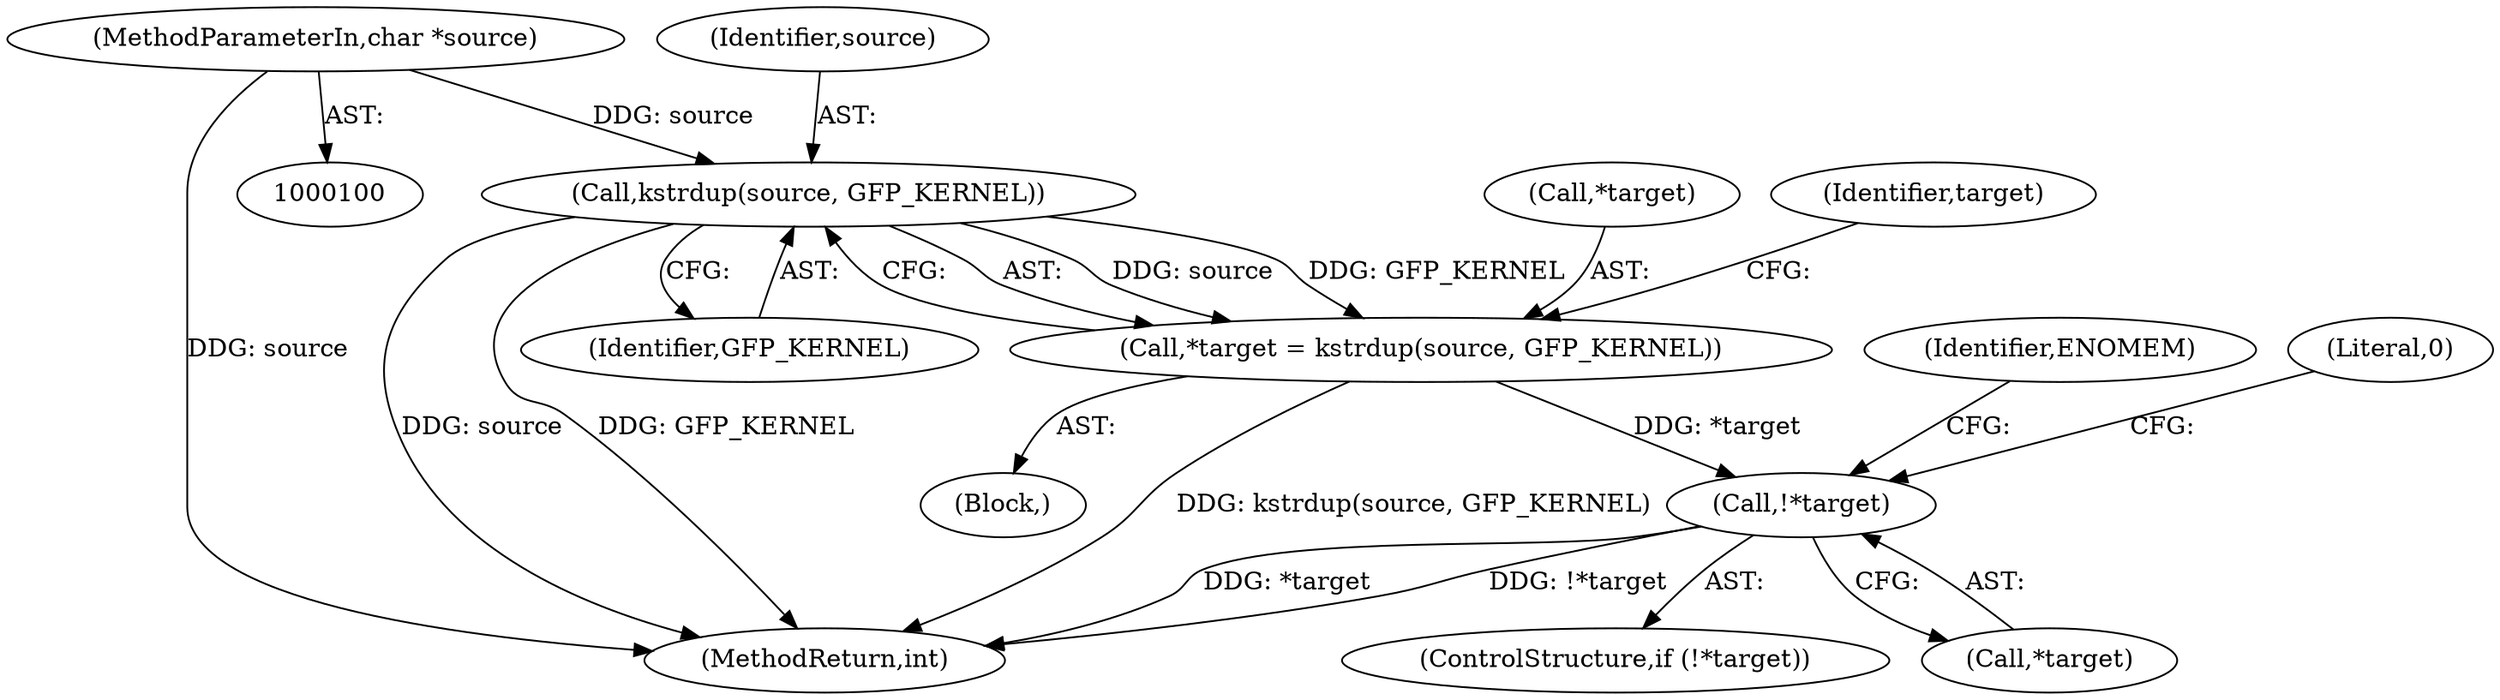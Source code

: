 digraph "1_linux_c70422f760c120480fee4de6c38804c72aa26bc1_11@API" {
"1000110" [label="(Call,kstrdup(source, GFP_KERNEL))"];
"1000102" [label="(MethodParameterIn,char *source)"];
"1000107" [label="(Call,*target = kstrdup(source, GFP_KERNEL))"];
"1000114" [label="(Call,!*target)"];
"1000127" [label="(MethodReturn,int)"];
"1000111" [label="(Identifier,source)"];
"1000113" [label="(ControlStructure,if (!*target))"];
"1000115" [label="(Call,*target)"];
"1000110" [label="(Call,kstrdup(source, GFP_KERNEL))"];
"1000102" [label="(MethodParameterIn,char *source)"];
"1000108" [label="(Call,*target)"];
"1000112" [label="(Identifier,GFP_KERNEL)"];
"1000119" [label="(Identifier,ENOMEM)"];
"1000126" [label="(Literal,0)"];
"1000106" [label="(Block,)"];
"1000116" [label="(Identifier,target)"];
"1000114" [label="(Call,!*target)"];
"1000107" [label="(Call,*target = kstrdup(source, GFP_KERNEL))"];
"1000110" -> "1000107"  [label="AST: "];
"1000110" -> "1000112"  [label="CFG: "];
"1000111" -> "1000110"  [label="AST: "];
"1000112" -> "1000110"  [label="AST: "];
"1000107" -> "1000110"  [label="CFG: "];
"1000110" -> "1000127"  [label="DDG: source"];
"1000110" -> "1000127"  [label="DDG: GFP_KERNEL"];
"1000110" -> "1000107"  [label="DDG: source"];
"1000110" -> "1000107"  [label="DDG: GFP_KERNEL"];
"1000102" -> "1000110"  [label="DDG: source"];
"1000102" -> "1000100"  [label="AST: "];
"1000102" -> "1000127"  [label="DDG: source"];
"1000107" -> "1000106"  [label="AST: "];
"1000108" -> "1000107"  [label="AST: "];
"1000116" -> "1000107"  [label="CFG: "];
"1000107" -> "1000127"  [label="DDG: kstrdup(source, GFP_KERNEL)"];
"1000107" -> "1000114"  [label="DDG: *target"];
"1000114" -> "1000113"  [label="AST: "];
"1000114" -> "1000115"  [label="CFG: "];
"1000115" -> "1000114"  [label="AST: "];
"1000119" -> "1000114"  [label="CFG: "];
"1000126" -> "1000114"  [label="CFG: "];
"1000114" -> "1000127"  [label="DDG: !*target"];
"1000114" -> "1000127"  [label="DDG: *target"];
}
